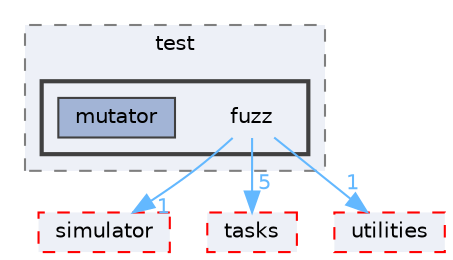 digraph "fuzz"
{
 // INTERACTIVE_SVG=YES
 // LATEX_PDF_SIZE
  bgcolor="transparent";
  edge [fontname=Helvetica,fontsize=10,labelfontname=Helvetica,labelfontsize=10];
  node [fontname=Helvetica,fontsize=10,shape=box,height=0.2,width=0.4];
  compound=true
  subgraph clusterdir_ac05129b11b5a537cec6bd85d4a1e765 {
    graph [ bgcolor="#edf0f7", pencolor="grey50", label="test", fontname=Helvetica,fontsize=10 style="filled,dashed", URL="dir_ac05129b11b5a537cec6bd85d4a1e765.html",tooltip=""]
  subgraph clusterdir_28d822e190da9cfa3dcf5b9590d9bfe0 {
    graph [ bgcolor="#edf0f7", pencolor="grey25", label="", fontname=Helvetica,fontsize=10 style="filled,bold", URL="dir_28d822e190da9cfa3dcf5b9590d9bfe0.html",tooltip=""]
    dir_28d822e190da9cfa3dcf5b9590d9bfe0 [shape=plaintext, label="fuzz"];
  dir_3364c42ecb6cf5a4e5c2490b8bf898e4 [label="mutator", fillcolor="#a2b4d6", color="grey25", style="filled", URL="dir_3364c42ecb6cf5a4e5c2490b8bf898e4.html",tooltip=""];
  }
  }
  dir_420f87287d5a5fc6f35b7971ed84ed3f [label="simulator", fillcolor="#edf0f7", color="red", style="filled,dashed", URL="dir_420f87287d5a5fc6f35b7971ed84ed3f.html",tooltip=""];
  dir_76dd8867a16d204aa2db31affc56d971 [label="tasks", fillcolor="#edf0f7", color="red", style="filled,dashed", URL="dir_76dd8867a16d204aa2db31affc56d971.html",tooltip=""];
  dir_f18bcf57bbcb015d680a06f545708a64 [label="utilities", fillcolor="#edf0f7", color="red", style="filled,dashed", URL="dir_f18bcf57bbcb015d680a06f545708a64.html",tooltip=""];
  dir_28d822e190da9cfa3dcf5b9590d9bfe0->dir_420f87287d5a5fc6f35b7971ed84ed3f [headlabel="1", labeldistance=1.5 headhref="dir_000006_000021.html" href="dir_000006_000021.html" color="steelblue1" fontcolor="steelblue1"];
  dir_28d822e190da9cfa3dcf5b9590d9bfe0->dir_76dd8867a16d204aa2db31affc56d971 [headlabel="5", labeldistance=1.5 headhref="dir_000006_000029.html" href="dir_000006_000029.html" color="steelblue1" fontcolor="steelblue1"];
  dir_28d822e190da9cfa3dcf5b9590d9bfe0->dir_f18bcf57bbcb015d680a06f545708a64 [headlabel="1", labeldistance=1.5 headhref="dir_000006_000034.html" href="dir_000006_000034.html" color="steelblue1" fontcolor="steelblue1"];
}
